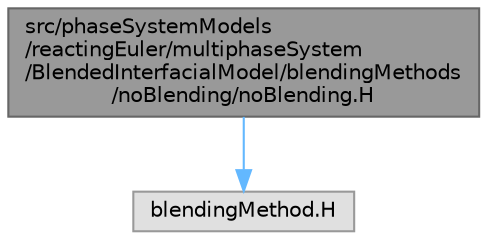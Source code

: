 digraph "src/phaseSystemModels/reactingEuler/multiphaseSystem/BlendedInterfacialModel/blendingMethods/noBlending/noBlending.H"
{
 // LATEX_PDF_SIZE
  bgcolor="transparent";
  edge [fontname=Helvetica,fontsize=10,labelfontname=Helvetica,labelfontsize=10];
  node [fontname=Helvetica,fontsize=10,shape=box,height=0.2,width=0.4];
  Node1 [id="Node000001",label="src/phaseSystemModels\l/reactingEuler/multiphaseSystem\l/BlendedInterfacialModel/blendingMethods\l/noBlending/noBlending.H",height=0.2,width=0.4,color="gray40", fillcolor="grey60", style="filled", fontcolor="black",tooltip=" "];
  Node1 -> Node2 [id="edge1_Node000001_Node000002",color="steelblue1",style="solid",tooltip=" "];
  Node2 [id="Node000002",label="blendingMethod.H",height=0.2,width=0.4,color="grey60", fillcolor="#E0E0E0", style="filled",tooltip=" "];
}
